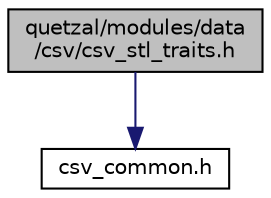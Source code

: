 digraph "quetzal/modules/data/csv/csv_stl_traits.h"
{
 // LATEX_PDF_SIZE
  edge [fontname="Helvetica",fontsize="10",labelfontname="Helvetica",labelfontsize="10"];
  node [fontname="Helvetica",fontsize="10",shape=record];
  Node0 [label="quetzal/modules/data\l/csv/csv_stl_traits.h",height=0.2,width=0.4,color="black", fillcolor="grey75", style="filled", fontcolor="black",tooltip=" "];
  Node0 -> Node1 [color="midnightblue",fontsize="10",style="solid",fontname="Helvetica"];
  Node1 [label="csv_common.h",height=0.2,width=0.4,color="black", fillcolor="white", style="filled",URL="$csv__common_8h.html",tooltip=" "];
}
